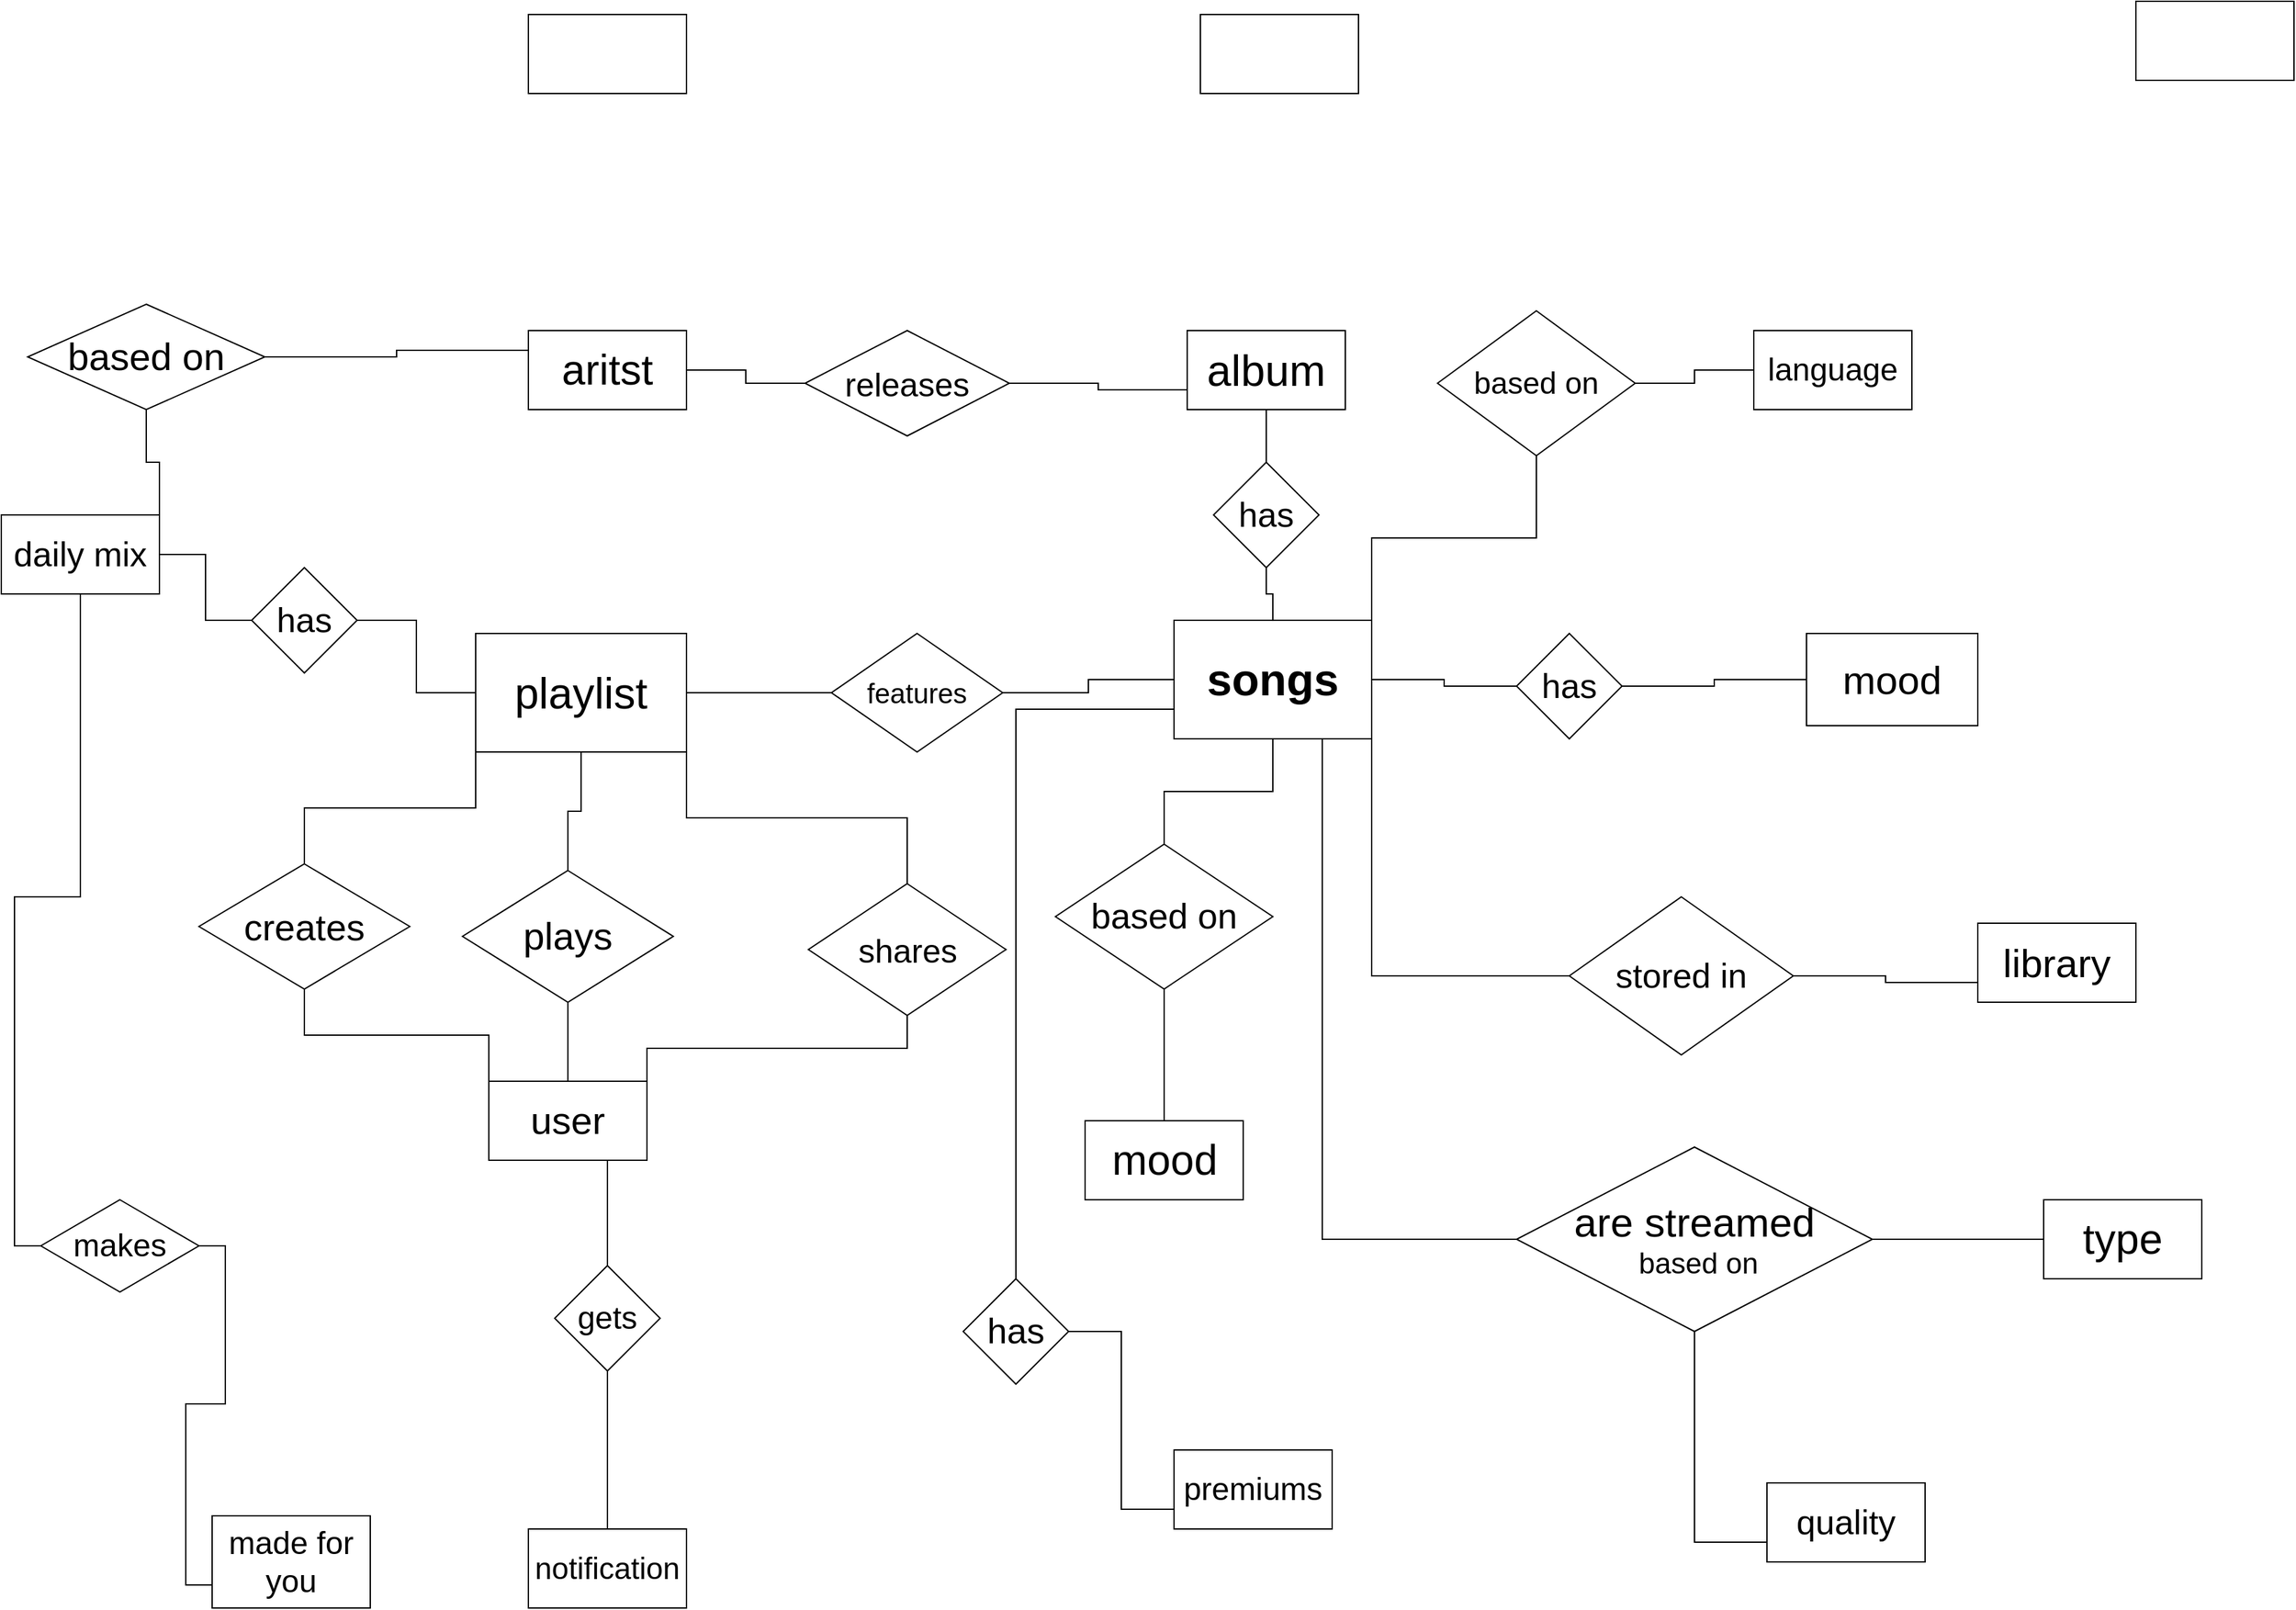 <mxfile version="13.7.3" type="github">
  <diagram id="R2lEEEUBdFMjLlhIrx00" name="Page-1">
    <mxGraphModel dx="1736" dy="1036" grid="1" gridSize="10" guides="1" tooltips="1" connect="1" arrows="1" fold="1" page="1" pageScale="1" pageWidth="6000" pageHeight="4000" math="0" shadow="0" extFonts="Permanent Marker^https://fonts.googleapis.com/css?family=Permanent+Marker">
      <root>
        <mxCell id="0" />
        <mxCell id="1" parent="0" />
        <mxCell id="SyLdga9zzhKKT4LGNAI1-1" value="" style="rounded=0;whiteSpace=wrap;html=1;" vertex="1" parent="1">
          <mxGeometry x="1760" y="180" width="120" height="60" as="geometry" />
        </mxCell>
        <mxCell id="SyLdga9zzhKKT4LGNAI1-30" style="edgeStyle=orthogonalEdgeStyle;rounded=0;orthogonalLoop=1;jettySize=auto;html=1;exitX=0.5;exitY=1;exitDx=0;exitDy=0;startArrow=none;startFill=0;endArrow=none;endFill=0;" edge="1" parent="1" source="SyLdga9zzhKKT4LGNAI1-2" target="SyLdga9zzhKKT4LGNAI1-29">
          <mxGeometry relative="1" as="geometry" />
        </mxCell>
        <mxCell id="SyLdga9zzhKKT4LGNAI1-2" value="&lt;font style=&quot;font-size: 33px&quot;&gt;album&lt;/font&gt;" style="rounded=0;whiteSpace=wrap;html=1;" vertex="1" parent="1">
          <mxGeometry x="1040" y="430" width="120" height="60" as="geometry" />
        </mxCell>
        <mxCell id="SyLdga9zzhKKT4LGNAI1-42" style="edgeStyle=orthogonalEdgeStyle;rounded=0;orthogonalLoop=1;jettySize=auto;html=1;exitX=1;exitY=0;exitDx=0;exitDy=0;startArrow=none;startFill=0;endArrow=none;endFill=0;" edge="1" parent="1" source="SyLdga9zzhKKT4LGNAI1-3" target="SyLdga9zzhKKT4LGNAI1-41">
          <mxGeometry relative="1" as="geometry" />
        </mxCell>
        <mxCell id="SyLdga9zzhKKT4LGNAI1-45" style="edgeStyle=orthogonalEdgeStyle;rounded=0;orthogonalLoop=1;jettySize=auto;html=1;exitX=0.5;exitY=1;exitDx=0;exitDy=0;entryX=0;entryY=0.5;entryDx=0;entryDy=0;startArrow=none;startFill=0;endArrow=none;endFill=0;" edge="1" parent="1" source="SyLdga9zzhKKT4LGNAI1-3" target="SyLdga9zzhKKT4LGNAI1-44">
          <mxGeometry relative="1" as="geometry" />
        </mxCell>
        <mxCell id="SyLdga9zzhKKT4LGNAI1-3" value="&lt;font style=&quot;font-size: 26px&quot;&gt;daily mix&lt;br&gt;&lt;/font&gt;" style="rounded=0;whiteSpace=wrap;html=1;" vertex="1" parent="1">
          <mxGeometry x="140" y="570" width="120" height="60" as="geometry" />
        </mxCell>
        <mxCell id="SyLdga9zzhKKT4LGNAI1-50" style="edgeStyle=orthogonalEdgeStyle;rounded=0;orthogonalLoop=1;jettySize=auto;html=1;exitX=0.5;exitY=0;exitDx=0;exitDy=0;entryX=0.5;entryY=1;entryDx=0;entryDy=0;startArrow=none;startFill=0;endArrow=none;endFill=0;" edge="1" parent="1" source="SyLdga9zzhKKT4LGNAI1-4" target="SyLdga9zzhKKT4LGNAI1-48">
          <mxGeometry relative="1" as="geometry" />
        </mxCell>
        <mxCell id="SyLdga9zzhKKT4LGNAI1-51" style="edgeStyle=orthogonalEdgeStyle;rounded=0;orthogonalLoop=1;jettySize=auto;html=1;exitX=0;exitY=0;exitDx=0;exitDy=0;entryX=0.5;entryY=1;entryDx=0;entryDy=0;startArrow=none;startFill=0;endArrow=none;endFill=0;" edge="1" parent="1" source="SyLdga9zzhKKT4LGNAI1-4" target="SyLdga9zzhKKT4LGNAI1-47">
          <mxGeometry relative="1" as="geometry" />
        </mxCell>
        <mxCell id="SyLdga9zzhKKT4LGNAI1-52" style="edgeStyle=orthogonalEdgeStyle;rounded=0;orthogonalLoop=1;jettySize=auto;html=1;exitX=1;exitY=0;exitDx=0;exitDy=0;startArrow=none;startFill=0;endArrow=none;endFill=0;" edge="1" parent="1" source="SyLdga9zzhKKT4LGNAI1-4" target="SyLdga9zzhKKT4LGNAI1-49">
          <mxGeometry relative="1" as="geometry" />
        </mxCell>
        <mxCell id="SyLdga9zzhKKT4LGNAI1-72" style="edgeStyle=orthogonalEdgeStyle;rounded=0;orthogonalLoop=1;jettySize=auto;html=1;exitX=0.75;exitY=1;exitDx=0;exitDy=0;entryX=0.5;entryY=0;entryDx=0;entryDy=0;startArrow=none;startFill=0;endArrow=none;endFill=0;" edge="1" parent="1" source="SyLdga9zzhKKT4LGNAI1-4" target="SyLdga9zzhKKT4LGNAI1-71">
          <mxGeometry relative="1" as="geometry" />
        </mxCell>
        <mxCell id="SyLdga9zzhKKT4LGNAI1-4" value="&lt;font style=&quot;font-size: 29px&quot;&gt;user&lt;/font&gt;" style="rounded=0;whiteSpace=wrap;html=1;" vertex="1" parent="1">
          <mxGeometry x="510" y="1000" width="120" height="60" as="geometry" />
        </mxCell>
        <mxCell id="SyLdga9zzhKKT4LGNAI1-5" value="&lt;font style=&quot;font-size: 26px&quot;&gt;quality&lt;/font&gt;" style="rounded=0;whiteSpace=wrap;html=1;" vertex="1" parent="1">
          <mxGeometry x="1480" y="1305" width="120" height="60" as="geometry" />
        </mxCell>
        <mxCell id="SyLdga9zzhKKT4LGNAI1-6" value="&lt;font style=&quot;font-size: 24px&quot;&gt;premiums&lt;/font&gt;" style="rounded=0;whiteSpace=wrap;html=1;" vertex="1" parent="1">
          <mxGeometry x="1030" y="1280" width="120" height="60" as="geometry" />
        </mxCell>
        <mxCell id="SyLdga9zzhKKT4LGNAI1-7" value="&lt;font style=&quot;font-size: 24px&quot;&gt;made for you&lt;br&gt;&lt;/font&gt;" style="rounded=0;whiteSpace=wrap;html=1;" vertex="1" parent="1">
          <mxGeometry x="300" y="1330" width="120" height="70" as="geometry" />
        </mxCell>
        <mxCell id="SyLdga9zzhKKT4LGNAI1-8" value="&lt;font style=&quot;font-size: 30px&quot;&gt;library&lt;/font&gt;" style="rounded=0;whiteSpace=wrap;html=1;" vertex="1" parent="1">
          <mxGeometry x="1640" y="880" width="120" height="60" as="geometry" />
        </mxCell>
        <mxCell id="SyLdga9zzhKKT4LGNAI1-9" value="&lt;font style=&quot;font-size: 32px&quot;&gt;mood&lt;/font&gt;" style="rounded=0;whiteSpace=wrap;html=1;" vertex="1" parent="1">
          <mxGeometry x="962.5" y="1030" width="120" height="60" as="geometry" />
        </mxCell>
        <mxCell id="SyLdga9zzhKKT4LGNAI1-20" style="edgeStyle=orthogonalEdgeStyle;rounded=0;orthogonalLoop=1;jettySize=auto;html=1;exitX=1;exitY=0.5;exitDx=0;exitDy=0;entryX=0;entryY=0.5;entryDx=0;entryDy=0;startArrow=none;startFill=0;endArrow=none;endFill=0;" edge="1" parent="1" source="SyLdga9zzhKKT4LGNAI1-10" target="SyLdga9zzhKKT4LGNAI1-19">
          <mxGeometry relative="1" as="geometry" />
        </mxCell>
        <mxCell id="SyLdga9zzhKKT4LGNAI1-23" style="edgeStyle=orthogonalEdgeStyle;rounded=0;orthogonalLoop=1;jettySize=auto;html=1;exitX=0;exitY=0.5;exitDx=0;exitDy=0;entryX=1;entryY=0.5;entryDx=0;entryDy=0;startArrow=none;startFill=0;endArrow=none;endFill=0;" edge="1" parent="1" source="SyLdga9zzhKKT4LGNAI1-10" target="SyLdga9zzhKKT4LGNAI1-22">
          <mxGeometry relative="1" as="geometry" />
        </mxCell>
        <mxCell id="SyLdga9zzhKKT4LGNAI1-34" style="edgeStyle=orthogonalEdgeStyle;rounded=0;orthogonalLoop=1;jettySize=auto;html=1;exitX=0.5;exitY=1;exitDx=0;exitDy=0;entryX=0.5;entryY=0;entryDx=0;entryDy=0;startArrow=none;startFill=0;endArrow=none;endFill=0;" edge="1" parent="1" source="SyLdga9zzhKKT4LGNAI1-10" target="SyLdga9zzhKKT4LGNAI1-32">
          <mxGeometry relative="1" as="geometry" />
        </mxCell>
        <mxCell id="SyLdga9zzhKKT4LGNAI1-58" style="edgeStyle=orthogonalEdgeStyle;rounded=0;orthogonalLoop=1;jettySize=auto;html=1;exitX=1;exitY=0;exitDx=0;exitDy=0;entryX=0.5;entryY=1;entryDx=0;entryDy=0;startArrow=none;startFill=0;endArrow=none;endFill=0;" edge="1" parent="1" source="SyLdga9zzhKKT4LGNAI1-10" target="SyLdga9zzhKKT4LGNAI1-57">
          <mxGeometry relative="1" as="geometry" />
        </mxCell>
        <mxCell id="SyLdga9zzhKKT4LGNAI1-62" style="edgeStyle=orthogonalEdgeStyle;rounded=0;orthogonalLoop=1;jettySize=auto;html=1;exitX=1;exitY=1;exitDx=0;exitDy=0;entryX=0;entryY=0.5;entryDx=0;entryDy=0;startArrow=none;startFill=0;endArrow=none;endFill=0;" edge="1" parent="1" source="SyLdga9zzhKKT4LGNAI1-10" target="SyLdga9zzhKKT4LGNAI1-60">
          <mxGeometry relative="1" as="geometry" />
        </mxCell>
        <mxCell id="SyLdga9zzhKKT4LGNAI1-66" style="edgeStyle=orthogonalEdgeStyle;rounded=0;orthogonalLoop=1;jettySize=auto;html=1;exitX=0;exitY=0.75;exitDx=0;exitDy=0;entryX=0.5;entryY=0;entryDx=0;entryDy=0;startArrow=none;startFill=0;endArrow=none;endFill=0;" edge="1" parent="1" source="SyLdga9zzhKKT4LGNAI1-10" target="SyLdga9zzhKKT4LGNAI1-65">
          <mxGeometry relative="1" as="geometry" />
        </mxCell>
        <mxCell id="SyLdga9zzhKKT4LGNAI1-69" style="edgeStyle=orthogonalEdgeStyle;rounded=0;orthogonalLoop=1;jettySize=auto;html=1;exitX=0.75;exitY=1;exitDx=0;exitDy=0;entryX=0;entryY=0.5;entryDx=0;entryDy=0;startArrow=none;startFill=0;endArrow=none;endFill=0;" edge="1" parent="1" source="SyLdga9zzhKKT4LGNAI1-10" target="SyLdga9zzhKKT4LGNAI1-68">
          <mxGeometry relative="1" as="geometry" />
        </mxCell>
        <mxCell id="SyLdga9zzhKKT4LGNAI1-10" value="&lt;b&gt;&lt;font style=&quot;font-size: 34px&quot;&gt;songs&lt;/font&gt;&lt;/b&gt;" style="rounded=0;whiteSpace=wrap;html=1;" vertex="1" parent="1">
          <mxGeometry x="1030" y="650" width="150" height="90" as="geometry" />
        </mxCell>
        <mxCell id="SyLdga9zzhKKT4LGNAI1-11" value="&lt;font style=&quot;font-size: 30px&quot;&gt;mood&lt;/font&gt;" style="rounded=0;whiteSpace=wrap;html=1;" vertex="1" parent="1">
          <mxGeometry x="1510" y="660" width="130" height="70" as="geometry" />
        </mxCell>
        <mxCell id="SyLdga9zzhKKT4LGNAI1-39" style="edgeStyle=orthogonalEdgeStyle;rounded=0;orthogonalLoop=1;jettySize=auto;html=1;exitX=0;exitY=0.5;exitDx=0;exitDy=0;startArrow=none;startFill=0;endArrow=none;endFill=0;" edge="1" parent="1" source="SyLdga9zzhKKT4LGNAI1-12" target="SyLdga9zzhKKT4LGNAI1-38">
          <mxGeometry relative="1" as="geometry" />
        </mxCell>
        <mxCell id="SyLdga9zzhKKT4LGNAI1-12" value="&lt;font style=&quot;font-size: 33px&quot;&gt;playlist&lt;/font&gt;" style="rounded=0;whiteSpace=wrap;html=1;" vertex="1" parent="1">
          <mxGeometry x="500" y="660" width="160" height="90" as="geometry" />
        </mxCell>
        <mxCell id="SyLdga9zzhKKT4LGNAI1-13" value="&lt;font style=&quot;font-size: 24px&quot;&gt;language&lt;/font&gt;" style="rounded=0;whiteSpace=wrap;html=1;" vertex="1" parent="1">
          <mxGeometry x="1470" y="430" width="120" height="60" as="geometry" />
        </mxCell>
        <mxCell id="SyLdga9zzhKKT4LGNAI1-14" value="&lt;font style=&quot;font-size: 23px&quot;&gt;notification&lt;/font&gt;" style="rounded=0;whiteSpace=wrap;html=1;" vertex="1" parent="1">
          <mxGeometry x="540" y="1340" width="120" height="60" as="geometry" />
        </mxCell>
        <mxCell id="SyLdga9zzhKKT4LGNAI1-26" style="edgeStyle=orthogonalEdgeStyle;rounded=0;orthogonalLoop=1;jettySize=auto;html=1;exitX=1;exitY=0.5;exitDx=0;exitDy=0;entryX=0;entryY=0.5;entryDx=0;entryDy=0;startArrow=none;startFill=0;endArrow=none;endFill=0;" edge="1" parent="1" source="SyLdga9zzhKKT4LGNAI1-15" target="SyLdga9zzhKKT4LGNAI1-25">
          <mxGeometry relative="1" as="geometry" />
        </mxCell>
        <mxCell id="SyLdga9zzhKKT4LGNAI1-15" value="&lt;font style=&quot;font-size: 32px&quot;&gt;aritst&lt;/font&gt;" style="rounded=0;whiteSpace=wrap;html=1;" vertex="1" parent="1">
          <mxGeometry x="540" y="430" width="120" height="60" as="geometry" />
        </mxCell>
        <mxCell id="SyLdga9zzhKKT4LGNAI1-16" value="&lt;font style=&quot;font-size: 32px&quot;&gt;type&lt;/font&gt;" style="rounded=0;whiteSpace=wrap;html=1;" vertex="1" parent="1">
          <mxGeometry x="1690" y="1090" width="120" height="60" as="geometry" />
        </mxCell>
        <mxCell id="SyLdga9zzhKKT4LGNAI1-17" value="" style="rounded=0;whiteSpace=wrap;html=1;" vertex="1" parent="1">
          <mxGeometry x="1050" y="190" width="120" height="60" as="geometry" />
        </mxCell>
        <mxCell id="SyLdga9zzhKKT4LGNAI1-18" value="" style="rounded=0;whiteSpace=wrap;html=1;" vertex="1" parent="1">
          <mxGeometry x="540" y="190" width="120" height="60" as="geometry" />
        </mxCell>
        <mxCell id="SyLdga9zzhKKT4LGNAI1-21" style="edgeStyle=orthogonalEdgeStyle;rounded=0;orthogonalLoop=1;jettySize=auto;html=1;exitX=1;exitY=0.5;exitDx=0;exitDy=0;startArrow=none;startFill=0;endArrow=none;endFill=0;" edge="1" parent="1" source="SyLdga9zzhKKT4LGNAI1-19" target="SyLdga9zzhKKT4LGNAI1-11">
          <mxGeometry relative="1" as="geometry" />
        </mxCell>
        <mxCell id="SyLdga9zzhKKT4LGNAI1-19" value="&lt;font style=&quot;font-size: 26px&quot;&gt;has&lt;/font&gt;" style="rhombus;whiteSpace=wrap;html=1;" vertex="1" parent="1">
          <mxGeometry x="1290" y="660" width="80" height="80" as="geometry" />
        </mxCell>
        <mxCell id="SyLdga9zzhKKT4LGNAI1-24" style="edgeStyle=orthogonalEdgeStyle;rounded=0;orthogonalLoop=1;jettySize=auto;html=1;exitX=0;exitY=0.5;exitDx=0;exitDy=0;entryX=1;entryY=0.5;entryDx=0;entryDy=0;startArrow=none;startFill=0;endArrow=none;endFill=0;" edge="1" parent="1" source="SyLdga9zzhKKT4LGNAI1-22" target="SyLdga9zzhKKT4LGNAI1-12">
          <mxGeometry relative="1" as="geometry" />
        </mxCell>
        <mxCell id="SyLdga9zzhKKT4LGNAI1-22" value="&lt;font style=&quot;font-size: 21px&quot;&gt;features&lt;/font&gt;" style="rhombus;whiteSpace=wrap;html=1;" vertex="1" parent="1">
          <mxGeometry x="770" y="660" width="130" height="90" as="geometry" />
        </mxCell>
        <mxCell id="SyLdga9zzhKKT4LGNAI1-28" style="edgeStyle=orthogonalEdgeStyle;rounded=0;orthogonalLoop=1;jettySize=auto;html=1;exitX=1;exitY=0.5;exitDx=0;exitDy=0;entryX=0;entryY=0.75;entryDx=0;entryDy=0;startArrow=none;startFill=0;endArrow=none;endFill=0;" edge="1" parent="1" source="SyLdga9zzhKKT4LGNAI1-25" target="SyLdga9zzhKKT4LGNAI1-2">
          <mxGeometry relative="1" as="geometry" />
        </mxCell>
        <mxCell id="SyLdga9zzhKKT4LGNAI1-25" value="&lt;font style=&quot;font-size: 25px&quot;&gt;releases&lt;/font&gt;" style="rhombus;whiteSpace=wrap;html=1;" vertex="1" parent="1">
          <mxGeometry x="750" y="430" width="155" height="80" as="geometry" />
        </mxCell>
        <mxCell id="SyLdga9zzhKKT4LGNAI1-31" style="edgeStyle=orthogonalEdgeStyle;rounded=0;orthogonalLoop=1;jettySize=auto;html=1;exitX=0.5;exitY=1;exitDx=0;exitDy=0;entryX=0.5;entryY=0;entryDx=0;entryDy=0;startArrow=none;startFill=0;endArrow=none;endFill=0;" edge="1" parent="1" source="SyLdga9zzhKKT4LGNAI1-29" target="SyLdga9zzhKKT4LGNAI1-10">
          <mxGeometry relative="1" as="geometry" />
        </mxCell>
        <mxCell id="SyLdga9zzhKKT4LGNAI1-29" value="&lt;font style=&quot;font-size: 26px&quot;&gt;has&lt;/font&gt;" style="rhombus;whiteSpace=wrap;html=1;" vertex="1" parent="1">
          <mxGeometry x="1060" y="530" width="80" height="80" as="geometry" />
        </mxCell>
        <mxCell id="SyLdga9zzhKKT4LGNAI1-35" style="edgeStyle=orthogonalEdgeStyle;rounded=0;orthogonalLoop=1;jettySize=auto;html=1;exitX=0.5;exitY=1;exitDx=0;exitDy=0;startArrow=none;startFill=0;endArrow=none;endFill=0;" edge="1" parent="1" source="SyLdga9zzhKKT4LGNAI1-32" target="SyLdga9zzhKKT4LGNAI1-9">
          <mxGeometry relative="1" as="geometry" />
        </mxCell>
        <mxCell id="SyLdga9zzhKKT4LGNAI1-32" value="&lt;font style=&quot;font-size: 27px&quot;&gt;based on&lt;br&gt;&lt;/font&gt;" style="rhombus;whiteSpace=wrap;html=1;" vertex="1" parent="1">
          <mxGeometry x="940" y="820" width="165" height="110" as="geometry" />
        </mxCell>
        <mxCell id="SyLdga9zzhKKT4LGNAI1-40" style="edgeStyle=orthogonalEdgeStyle;rounded=0;orthogonalLoop=1;jettySize=auto;html=1;exitX=0;exitY=0.5;exitDx=0;exitDy=0;entryX=1;entryY=0.5;entryDx=0;entryDy=0;startArrow=none;startFill=0;endArrow=none;endFill=0;" edge="1" parent="1" source="SyLdga9zzhKKT4LGNAI1-38" target="SyLdga9zzhKKT4LGNAI1-3">
          <mxGeometry relative="1" as="geometry" />
        </mxCell>
        <mxCell id="SyLdga9zzhKKT4LGNAI1-38" value="&lt;font style=&quot;font-size: 26px&quot;&gt;has&lt;/font&gt;" style="rhombus;whiteSpace=wrap;html=1;" vertex="1" parent="1">
          <mxGeometry x="330" y="610" width="80" height="80" as="geometry" />
        </mxCell>
        <mxCell id="SyLdga9zzhKKT4LGNAI1-43" style="edgeStyle=orthogonalEdgeStyle;rounded=0;orthogonalLoop=1;jettySize=auto;html=1;exitX=1;exitY=0.5;exitDx=0;exitDy=0;entryX=0;entryY=0.25;entryDx=0;entryDy=0;startArrow=none;startFill=0;endArrow=none;endFill=0;" edge="1" parent="1" source="SyLdga9zzhKKT4LGNAI1-41" target="SyLdga9zzhKKT4LGNAI1-15">
          <mxGeometry relative="1" as="geometry" />
        </mxCell>
        <mxCell id="SyLdga9zzhKKT4LGNAI1-41" value="&lt;font style=&quot;font-size: 29px&quot;&gt;based on&lt;br&gt;&lt;/font&gt;" style="rhombus;whiteSpace=wrap;html=1;" vertex="1" parent="1">
          <mxGeometry x="160" y="410" width="180" height="80" as="geometry" />
        </mxCell>
        <mxCell id="SyLdga9zzhKKT4LGNAI1-46" style="edgeStyle=orthogonalEdgeStyle;rounded=0;orthogonalLoop=1;jettySize=auto;html=1;exitX=1;exitY=0.5;exitDx=0;exitDy=0;entryX=0;entryY=0.75;entryDx=0;entryDy=0;startArrow=none;startFill=0;endArrow=none;endFill=0;" edge="1" parent="1" source="SyLdga9zzhKKT4LGNAI1-44" target="SyLdga9zzhKKT4LGNAI1-7">
          <mxGeometry relative="1" as="geometry" />
        </mxCell>
        <mxCell id="SyLdga9zzhKKT4LGNAI1-44" value="&lt;font style=&quot;font-size: 24px&quot;&gt;makes&lt;/font&gt;" style="rhombus;whiteSpace=wrap;html=1;" vertex="1" parent="1">
          <mxGeometry x="170" y="1090" width="120" height="70" as="geometry" />
        </mxCell>
        <mxCell id="SyLdga9zzhKKT4LGNAI1-53" style="edgeStyle=orthogonalEdgeStyle;rounded=0;orthogonalLoop=1;jettySize=auto;html=1;exitX=0.5;exitY=0;exitDx=0;exitDy=0;entryX=0;entryY=1;entryDx=0;entryDy=0;startArrow=none;startFill=0;endArrow=none;endFill=0;" edge="1" parent="1" source="SyLdga9zzhKKT4LGNAI1-47" target="SyLdga9zzhKKT4LGNAI1-12">
          <mxGeometry relative="1" as="geometry" />
        </mxCell>
        <mxCell id="SyLdga9zzhKKT4LGNAI1-47" value="&lt;font style=&quot;font-size: 28px&quot;&gt;creates&lt;/font&gt;" style="rhombus;whiteSpace=wrap;html=1;" vertex="1" parent="1">
          <mxGeometry x="290" y="835" width="160" height="95" as="geometry" />
        </mxCell>
        <mxCell id="SyLdga9zzhKKT4LGNAI1-55" style="edgeStyle=orthogonalEdgeStyle;rounded=0;orthogonalLoop=1;jettySize=auto;html=1;exitX=0.5;exitY=0;exitDx=0;exitDy=0;entryX=0.5;entryY=1;entryDx=0;entryDy=0;startArrow=none;startFill=0;endArrow=none;endFill=0;" edge="1" parent="1" source="SyLdga9zzhKKT4LGNAI1-48" target="SyLdga9zzhKKT4LGNAI1-12">
          <mxGeometry relative="1" as="geometry" />
        </mxCell>
        <mxCell id="SyLdga9zzhKKT4LGNAI1-48" value="&lt;font style=&quot;font-size: 29px&quot;&gt;plays&lt;/font&gt;" style="rhombus;whiteSpace=wrap;html=1;" vertex="1" parent="1">
          <mxGeometry x="490" y="840" width="160" height="100" as="geometry" />
        </mxCell>
        <mxCell id="SyLdga9zzhKKT4LGNAI1-56" style="edgeStyle=orthogonalEdgeStyle;rounded=0;orthogonalLoop=1;jettySize=auto;html=1;exitX=0.5;exitY=0;exitDx=0;exitDy=0;entryX=1;entryY=1;entryDx=0;entryDy=0;startArrow=none;startFill=0;endArrow=none;endFill=0;" edge="1" parent="1" source="SyLdga9zzhKKT4LGNAI1-49" target="SyLdga9zzhKKT4LGNAI1-12">
          <mxGeometry relative="1" as="geometry" />
        </mxCell>
        <mxCell id="SyLdga9zzhKKT4LGNAI1-49" value="&lt;font style=&quot;font-size: 25px&quot;&gt;shares&lt;/font&gt;" style="rhombus;whiteSpace=wrap;html=1;" vertex="1" parent="1">
          <mxGeometry x="752.5" y="850" width="150" height="100" as="geometry" />
        </mxCell>
        <mxCell id="SyLdga9zzhKKT4LGNAI1-59" style="edgeStyle=orthogonalEdgeStyle;rounded=0;orthogonalLoop=1;jettySize=auto;html=1;exitX=1;exitY=0.5;exitDx=0;exitDy=0;entryX=0;entryY=0.5;entryDx=0;entryDy=0;startArrow=none;startFill=0;endArrow=none;endFill=0;" edge="1" parent="1" source="SyLdga9zzhKKT4LGNAI1-57" target="SyLdga9zzhKKT4LGNAI1-13">
          <mxGeometry relative="1" as="geometry" />
        </mxCell>
        <mxCell id="SyLdga9zzhKKT4LGNAI1-57" value="&lt;font style=&quot;font-size: 23px&quot;&gt;based on&lt;br&gt;&lt;/font&gt;" style="rhombus;whiteSpace=wrap;html=1;" vertex="1" parent="1">
          <mxGeometry x="1230" y="415" width="150" height="110" as="geometry" />
        </mxCell>
        <mxCell id="SyLdga9zzhKKT4LGNAI1-64" style="edgeStyle=orthogonalEdgeStyle;rounded=0;orthogonalLoop=1;jettySize=auto;html=1;exitX=1;exitY=0.5;exitDx=0;exitDy=0;entryX=0;entryY=0.75;entryDx=0;entryDy=0;startArrow=none;startFill=0;endArrow=none;endFill=0;" edge="1" parent="1" source="SyLdga9zzhKKT4LGNAI1-60" target="SyLdga9zzhKKT4LGNAI1-8">
          <mxGeometry relative="1" as="geometry" />
        </mxCell>
        <mxCell id="SyLdga9zzhKKT4LGNAI1-60" value="&lt;font style=&quot;font-size: 26px&quot;&gt;stored in&lt;br&gt;&lt;/font&gt;" style="rhombus;whiteSpace=wrap;html=1;" vertex="1" parent="1">
          <mxGeometry x="1330" y="860" width="170" height="120" as="geometry" />
        </mxCell>
        <mxCell id="SyLdga9zzhKKT4LGNAI1-67" style="edgeStyle=orthogonalEdgeStyle;rounded=0;orthogonalLoop=1;jettySize=auto;html=1;entryX=0;entryY=0.75;entryDx=0;entryDy=0;startArrow=none;startFill=0;endArrow=none;endFill=0;" edge="1" parent="1" source="SyLdga9zzhKKT4LGNAI1-65" target="SyLdga9zzhKKT4LGNAI1-6">
          <mxGeometry relative="1" as="geometry" />
        </mxCell>
        <mxCell id="SyLdga9zzhKKT4LGNAI1-65" value="&lt;font style=&quot;font-size: 27px&quot;&gt;has&lt;/font&gt;" style="rhombus;whiteSpace=wrap;html=1;" vertex="1" parent="1">
          <mxGeometry x="870" y="1150" width="80" height="80" as="geometry" />
        </mxCell>
        <mxCell id="SyLdga9zzhKKT4LGNAI1-70" style="edgeStyle=orthogonalEdgeStyle;rounded=0;orthogonalLoop=1;jettySize=auto;html=1;entryX=0;entryY=0.75;entryDx=0;entryDy=0;startArrow=none;startFill=0;endArrow=none;endFill=0;" edge="1" parent="1" source="SyLdga9zzhKKT4LGNAI1-68" target="SyLdga9zzhKKT4LGNAI1-5">
          <mxGeometry relative="1" as="geometry" />
        </mxCell>
        <mxCell id="SyLdga9zzhKKT4LGNAI1-77" style="edgeStyle=orthogonalEdgeStyle;rounded=0;orthogonalLoop=1;jettySize=auto;html=1;exitX=1;exitY=0.5;exitDx=0;exitDy=0;entryX=0;entryY=0.5;entryDx=0;entryDy=0;startArrow=none;startFill=0;endArrow=none;endFill=0;" edge="1" parent="1" source="SyLdga9zzhKKT4LGNAI1-68" target="SyLdga9zzhKKT4LGNAI1-16">
          <mxGeometry relative="1" as="geometry" />
        </mxCell>
        <mxCell id="SyLdga9zzhKKT4LGNAI1-68" value="&lt;font style=&quot;font-size: 31px&quot;&gt;are streamed&lt;br&gt;&lt;/font&gt;&lt;font style=&quot;font-size: 22px&quot;&gt;&amp;nbsp;based on&lt;/font&gt;" style="rhombus;whiteSpace=wrap;html=1;" vertex="1" parent="1">
          <mxGeometry x="1290" y="1050" width="270" height="140" as="geometry" />
        </mxCell>
        <mxCell id="SyLdga9zzhKKT4LGNAI1-73" style="edgeStyle=orthogonalEdgeStyle;rounded=0;orthogonalLoop=1;jettySize=auto;html=1;exitX=0.5;exitY=1;exitDx=0;exitDy=0;entryX=0.5;entryY=0;entryDx=0;entryDy=0;startArrow=none;startFill=0;endArrow=none;endFill=0;" edge="1" parent="1" source="SyLdga9zzhKKT4LGNAI1-71" target="SyLdga9zzhKKT4LGNAI1-14">
          <mxGeometry relative="1" as="geometry" />
        </mxCell>
        <mxCell id="SyLdga9zzhKKT4LGNAI1-71" value="&lt;font style=&quot;font-size: 24px&quot;&gt;gets&lt;/font&gt;" style="rhombus;whiteSpace=wrap;html=1;" vertex="1" parent="1">
          <mxGeometry x="560" y="1140" width="80" height="80" as="geometry" />
        </mxCell>
      </root>
    </mxGraphModel>
  </diagram>
</mxfile>
